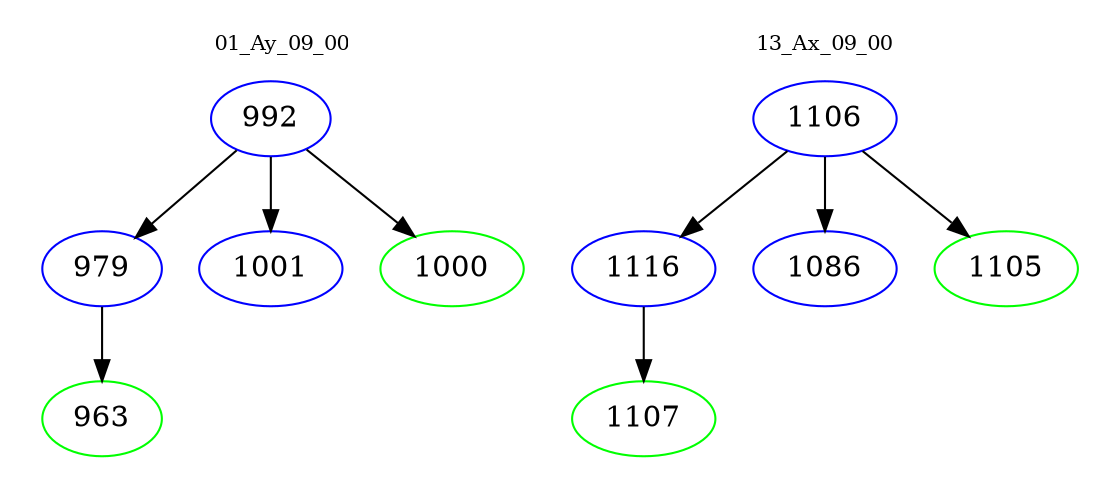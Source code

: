 digraph{
subgraph cluster_0 {
color = white
label = "01_Ay_09_00";
fontsize=10;
T0_992 [label="992", color="blue"]
T0_992 -> T0_979 [color="black"]
T0_979 [label="979", color="blue"]
T0_979 -> T0_963 [color="black"]
T0_963 [label="963", color="green"]
T0_992 -> T0_1001 [color="black"]
T0_1001 [label="1001", color="blue"]
T0_992 -> T0_1000 [color="black"]
T0_1000 [label="1000", color="green"]
}
subgraph cluster_1 {
color = white
label = "13_Ax_09_00";
fontsize=10;
T1_1106 [label="1106", color="blue"]
T1_1106 -> T1_1116 [color="black"]
T1_1116 [label="1116", color="blue"]
T1_1116 -> T1_1107 [color="black"]
T1_1107 [label="1107", color="green"]
T1_1106 -> T1_1086 [color="black"]
T1_1086 [label="1086", color="blue"]
T1_1106 -> T1_1105 [color="black"]
T1_1105 [label="1105", color="green"]
}
}
